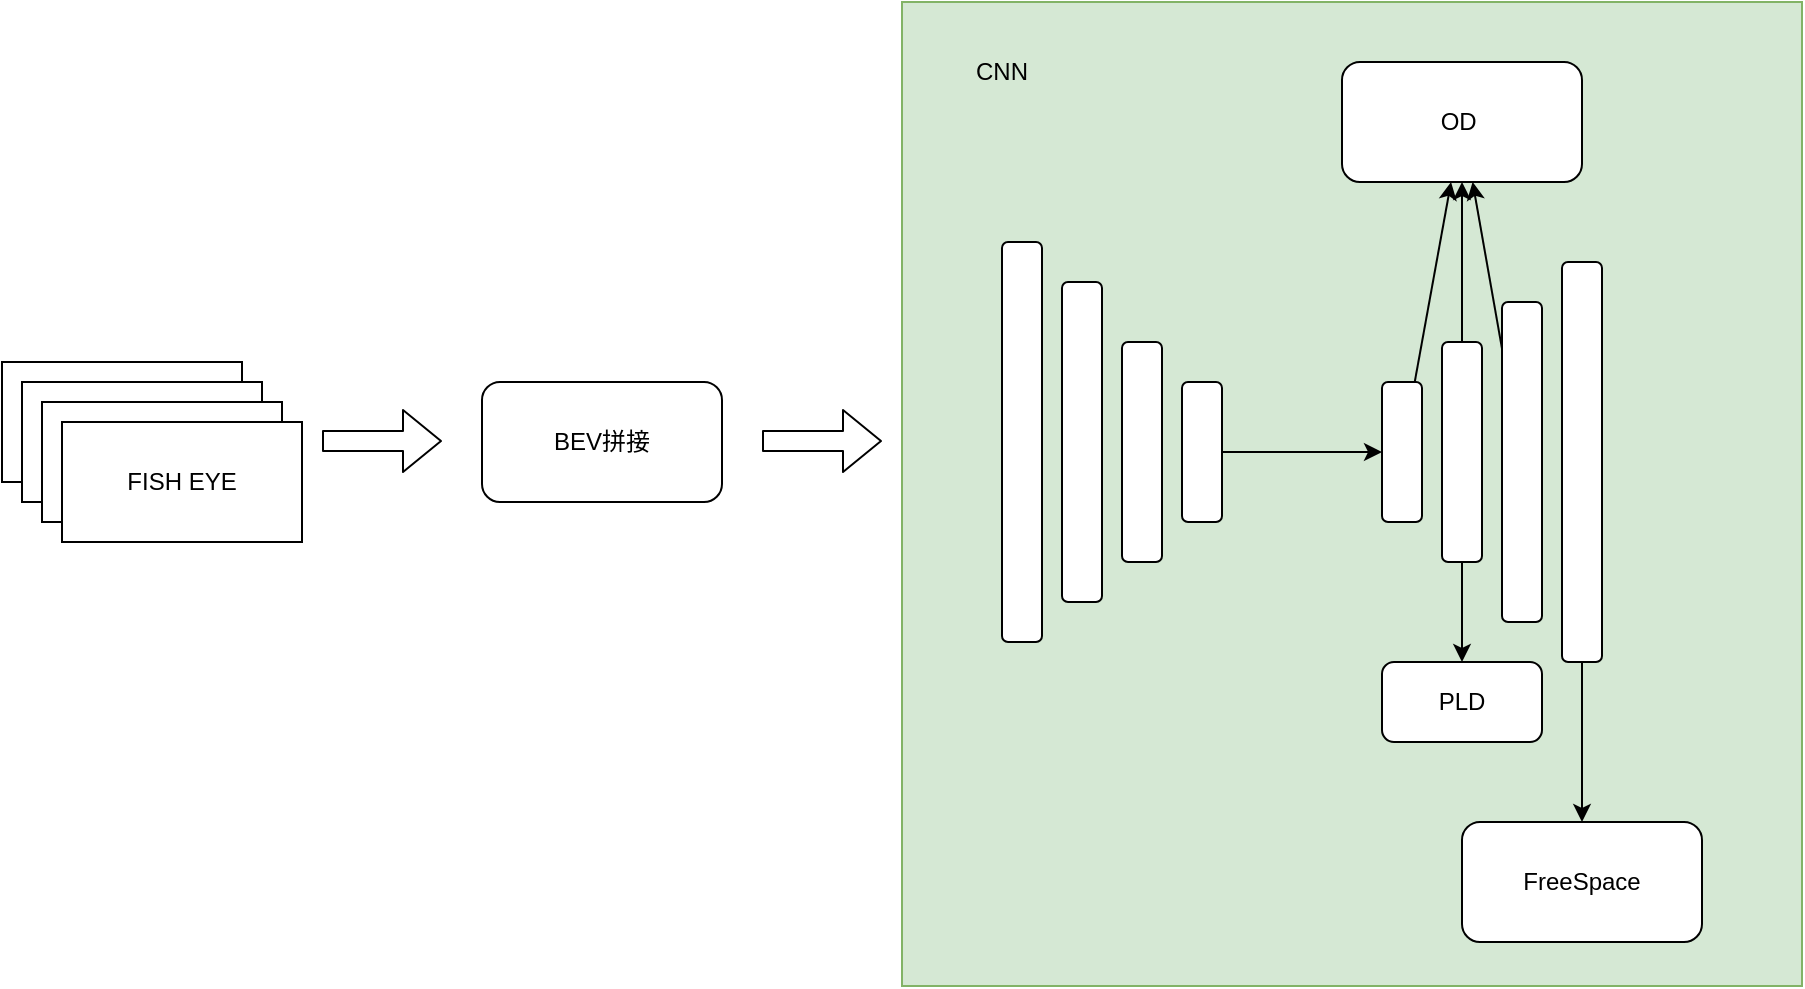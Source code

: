 <mxfile>
    <diagram id="ff_zDeKfcVNbsBEdcTOz" name="第 1 页">
        <mxGraphModel dx="1021" dy="786" grid="0" gridSize="10" guides="1" tooltips="1" connect="1" arrows="1" fold="1" page="1" pageScale="1" pageWidth="827" pageHeight="1169" math="0" shadow="0">
            <root>
                <mxCell id="0"/>
                <mxCell id="1" parent="0"/>
                <mxCell id="2" value="" style="rounded=0;whiteSpace=wrap;html=1;" vertex="1" parent="1">
                    <mxGeometry x="60" y="310" width="120" height="60" as="geometry"/>
                </mxCell>
                <mxCell id="3" value="" style="rounded=0;whiteSpace=wrap;html=1;" vertex="1" parent="1">
                    <mxGeometry x="70" y="320" width="120" height="60" as="geometry"/>
                </mxCell>
                <mxCell id="4" value="" style="rounded=0;whiteSpace=wrap;html=1;" vertex="1" parent="1">
                    <mxGeometry x="80" y="330" width="120" height="60" as="geometry"/>
                </mxCell>
                <mxCell id="5" value="FISH EYE" style="rounded=0;whiteSpace=wrap;html=1;" vertex="1" parent="1">
                    <mxGeometry x="90" y="340" width="120" height="60" as="geometry"/>
                </mxCell>
                <mxCell id="6" value="" style="shape=flexArrow;endArrow=classic;html=1;" edge="1" parent="1">
                    <mxGeometry width="50" height="50" relative="1" as="geometry">
                        <mxPoint x="220" y="349.5" as="sourcePoint"/>
                        <mxPoint x="280" y="349.5" as="targetPoint"/>
                    </mxGeometry>
                </mxCell>
                <mxCell id="7" value="BEV拼接" style="rounded=1;whiteSpace=wrap;html=1;" vertex="1" parent="1">
                    <mxGeometry x="300" y="320" width="120" height="60" as="geometry"/>
                </mxCell>
                <mxCell id="12" value="" style="shape=flexArrow;endArrow=classic;html=1;" edge="1" parent="1">
                    <mxGeometry width="50" height="50" relative="1" as="geometry">
                        <mxPoint x="440" y="349.5" as="sourcePoint"/>
                        <mxPoint x="500" y="349.5" as="targetPoint"/>
                    </mxGeometry>
                </mxCell>
                <mxCell id="14" value="" style="rounded=0;whiteSpace=wrap;html=1;fillColor=#d5e8d4;strokeColor=#82b366;" vertex="1" parent="1">
                    <mxGeometry x="510" y="130" width="450" height="492" as="geometry"/>
                </mxCell>
                <mxCell id="25" value="" style="group;rotation=0;" vertex="1" connectable="0" parent="1">
                    <mxGeometry x="560" y="250" width="110" height="200" as="geometry"/>
                </mxCell>
                <mxCell id="20" value="" style="rounded=1;whiteSpace=wrap;html=1;rotation=0;" vertex="1" parent="25">
                    <mxGeometry width="20" height="200" as="geometry"/>
                </mxCell>
                <mxCell id="21" value="" style="rounded=1;whiteSpace=wrap;html=1;rotation=0;" vertex="1" parent="25">
                    <mxGeometry x="30" y="20" width="20" height="160" as="geometry"/>
                </mxCell>
                <mxCell id="22" value="" style="rounded=1;whiteSpace=wrap;html=1;rotation=0;" vertex="1" parent="25">
                    <mxGeometry x="60" y="50" width="20" height="110" as="geometry"/>
                </mxCell>
                <mxCell id="23" value="" style="rounded=1;whiteSpace=wrap;html=1;rotation=0;" vertex="1" parent="25">
                    <mxGeometry x="90" y="70" width="20" height="70" as="geometry"/>
                </mxCell>
                <mxCell id="26" value="" style="group;rotation=-180;" vertex="1" connectable="0" parent="1">
                    <mxGeometry x="750" y="260" width="110" height="200" as="geometry"/>
                </mxCell>
                <mxCell id="27" value="" style="rounded=1;whiteSpace=wrap;html=1;rotation=-180;" vertex="1" parent="26">
                    <mxGeometry x="90" width="20" height="200" as="geometry"/>
                </mxCell>
                <mxCell id="28" value="" style="rounded=1;whiteSpace=wrap;html=1;rotation=-180;" vertex="1" parent="26">
                    <mxGeometry x="60" y="20" width="20" height="160" as="geometry"/>
                </mxCell>
                <mxCell id="29" value="" style="rounded=1;whiteSpace=wrap;html=1;rotation=-180;" vertex="1" parent="26">
                    <mxGeometry x="30" y="40" width="20" height="110" as="geometry"/>
                </mxCell>
                <mxCell id="30" value="" style="rounded=1;whiteSpace=wrap;html=1;rotation=-180;" vertex="1" parent="26">
                    <mxGeometry y="60" width="20" height="70" as="geometry"/>
                </mxCell>
                <mxCell id="32" value="" style="edgeStyle=none;html=1;" edge="1" parent="1" source="23" target="30">
                    <mxGeometry relative="1" as="geometry"/>
                </mxCell>
                <mxCell id="35" value="FreeSpace" style="rounded=1;whiteSpace=wrap;html=1;" vertex="1" parent="1">
                    <mxGeometry x="790" y="540" width="120" height="60" as="geometry"/>
                </mxCell>
                <mxCell id="36" value="" style="edgeStyle=none;html=1;" edge="1" parent="1" source="27" target="35">
                    <mxGeometry relative="1" as="geometry"/>
                </mxCell>
                <mxCell id="37" value="OD&amp;nbsp;" style="whiteSpace=wrap;html=1;rounded=1;" vertex="1" parent="1">
                    <mxGeometry x="730" y="160" width="120" height="60" as="geometry"/>
                </mxCell>
                <mxCell id="39" value="" style="edgeStyle=none;html=1;" edge="1" parent="1" source="29" target="37">
                    <mxGeometry relative="1" as="geometry"/>
                </mxCell>
                <mxCell id="42" value="" style="edgeStyle=none;html=1;" edge="1" parent="1" source="28" target="37">
                    <mxGeometry relative="1" as="geometry"/>
                </mxCell>
                <mxCell id="43" value="" style="edgeStyle=none;html=1;" edge="1" parent="1" source="30" target="37">
                    <mxGeometry relative="1" as="geometry"/>
                </mxCell>
                <mxCell id="46" value="PLD" style="whiteSpace=wrap;html=1;rounded=1;" vertex="1" parent="1">
                    <mxGeometry x="750" y="460" width="80" height="40" as="geometry"/>
                </mxCell>
                <mxCell id="47" value="" style="edgeStyle=none;html=1;" edge="1" parent="1" source="29" target="46">
                    <mxGeometry relative="1" as="geometry"/>
                </mxCell>
                <mxCell id="48" value="CNN" style="text;html=1;strokeColor=none;fillColor=none;align=center;verticalAlign=middle;whiteSpace=wrap;rounded=0;" vertex="1" parent="1">
                    <mxGeometry x="530" y="150" width="60" height="30" as="geometry"/>
                </mxCell>
            </root>
        </mxGraphModel>
    </diagram>
</mxfile>